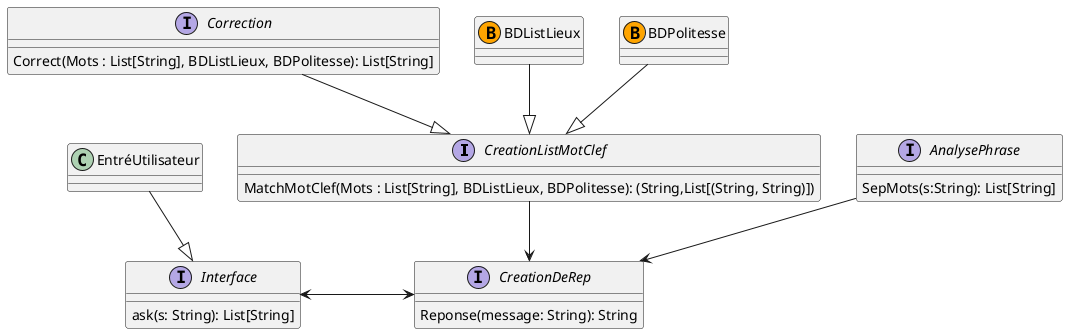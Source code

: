 
@startuml Avatar

interface CreationListMotClef{
    MatchMotClef(Mots : List[String], BDListLieux, BDPolitesse): (String,List[(String, String)])
}

interface AnalysePhrase{
    SepMots(s:String): List[String]
}
interface CreationDeRep{
    Reponse(message: String): String
}
interface Correction{
    Correct(Mots : List[String], BDListLieux, BDPolitesse): List[String]
}

interface Interface{
    ask(s: String): List[String]
    
}

Interface <-> CreationDeRep
AnalysePhrase --> CreationDeRep
Correction --|> CreationListMotClef




class BDListLieux <<(B,Orange)>>
class BDPolitesse <<(B,Orange)>>
CreationListMotClef --> CreationDeRep
BDListLieux --|> CreationListMotClef
BDPolitesse --|> CreationListMotClef

EntréUtilisateur --|> Interface

@enduml